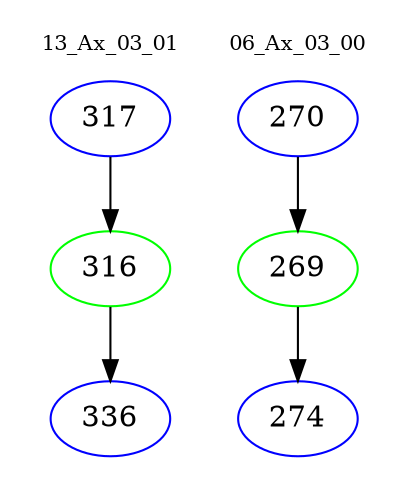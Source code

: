 digraph{
subgraph cluster_0 {
color = white
label = "13_Ax_03_01";
fontsize=10;
T0_317 [label="317", color="blue"]
T0_317 -> T0_316 [color="black"]
T0_316 [label="316", color="green"]
T0_316 -> T0_336 [color="black"]
T0_336 [label="336", color="blue"]
}
subgraph cluster_1 {
color = white
label = "06_Ax_03_00";
fontsize=10;
T1_270 [label="270", color="blue"]
T1_270 -> T1_269 [color="black"]
T1_269 [label="269", color="green"]
T1_269 -> T1_274 [color="black"]
T1_274 [label="274", color="blue"]
}
}
